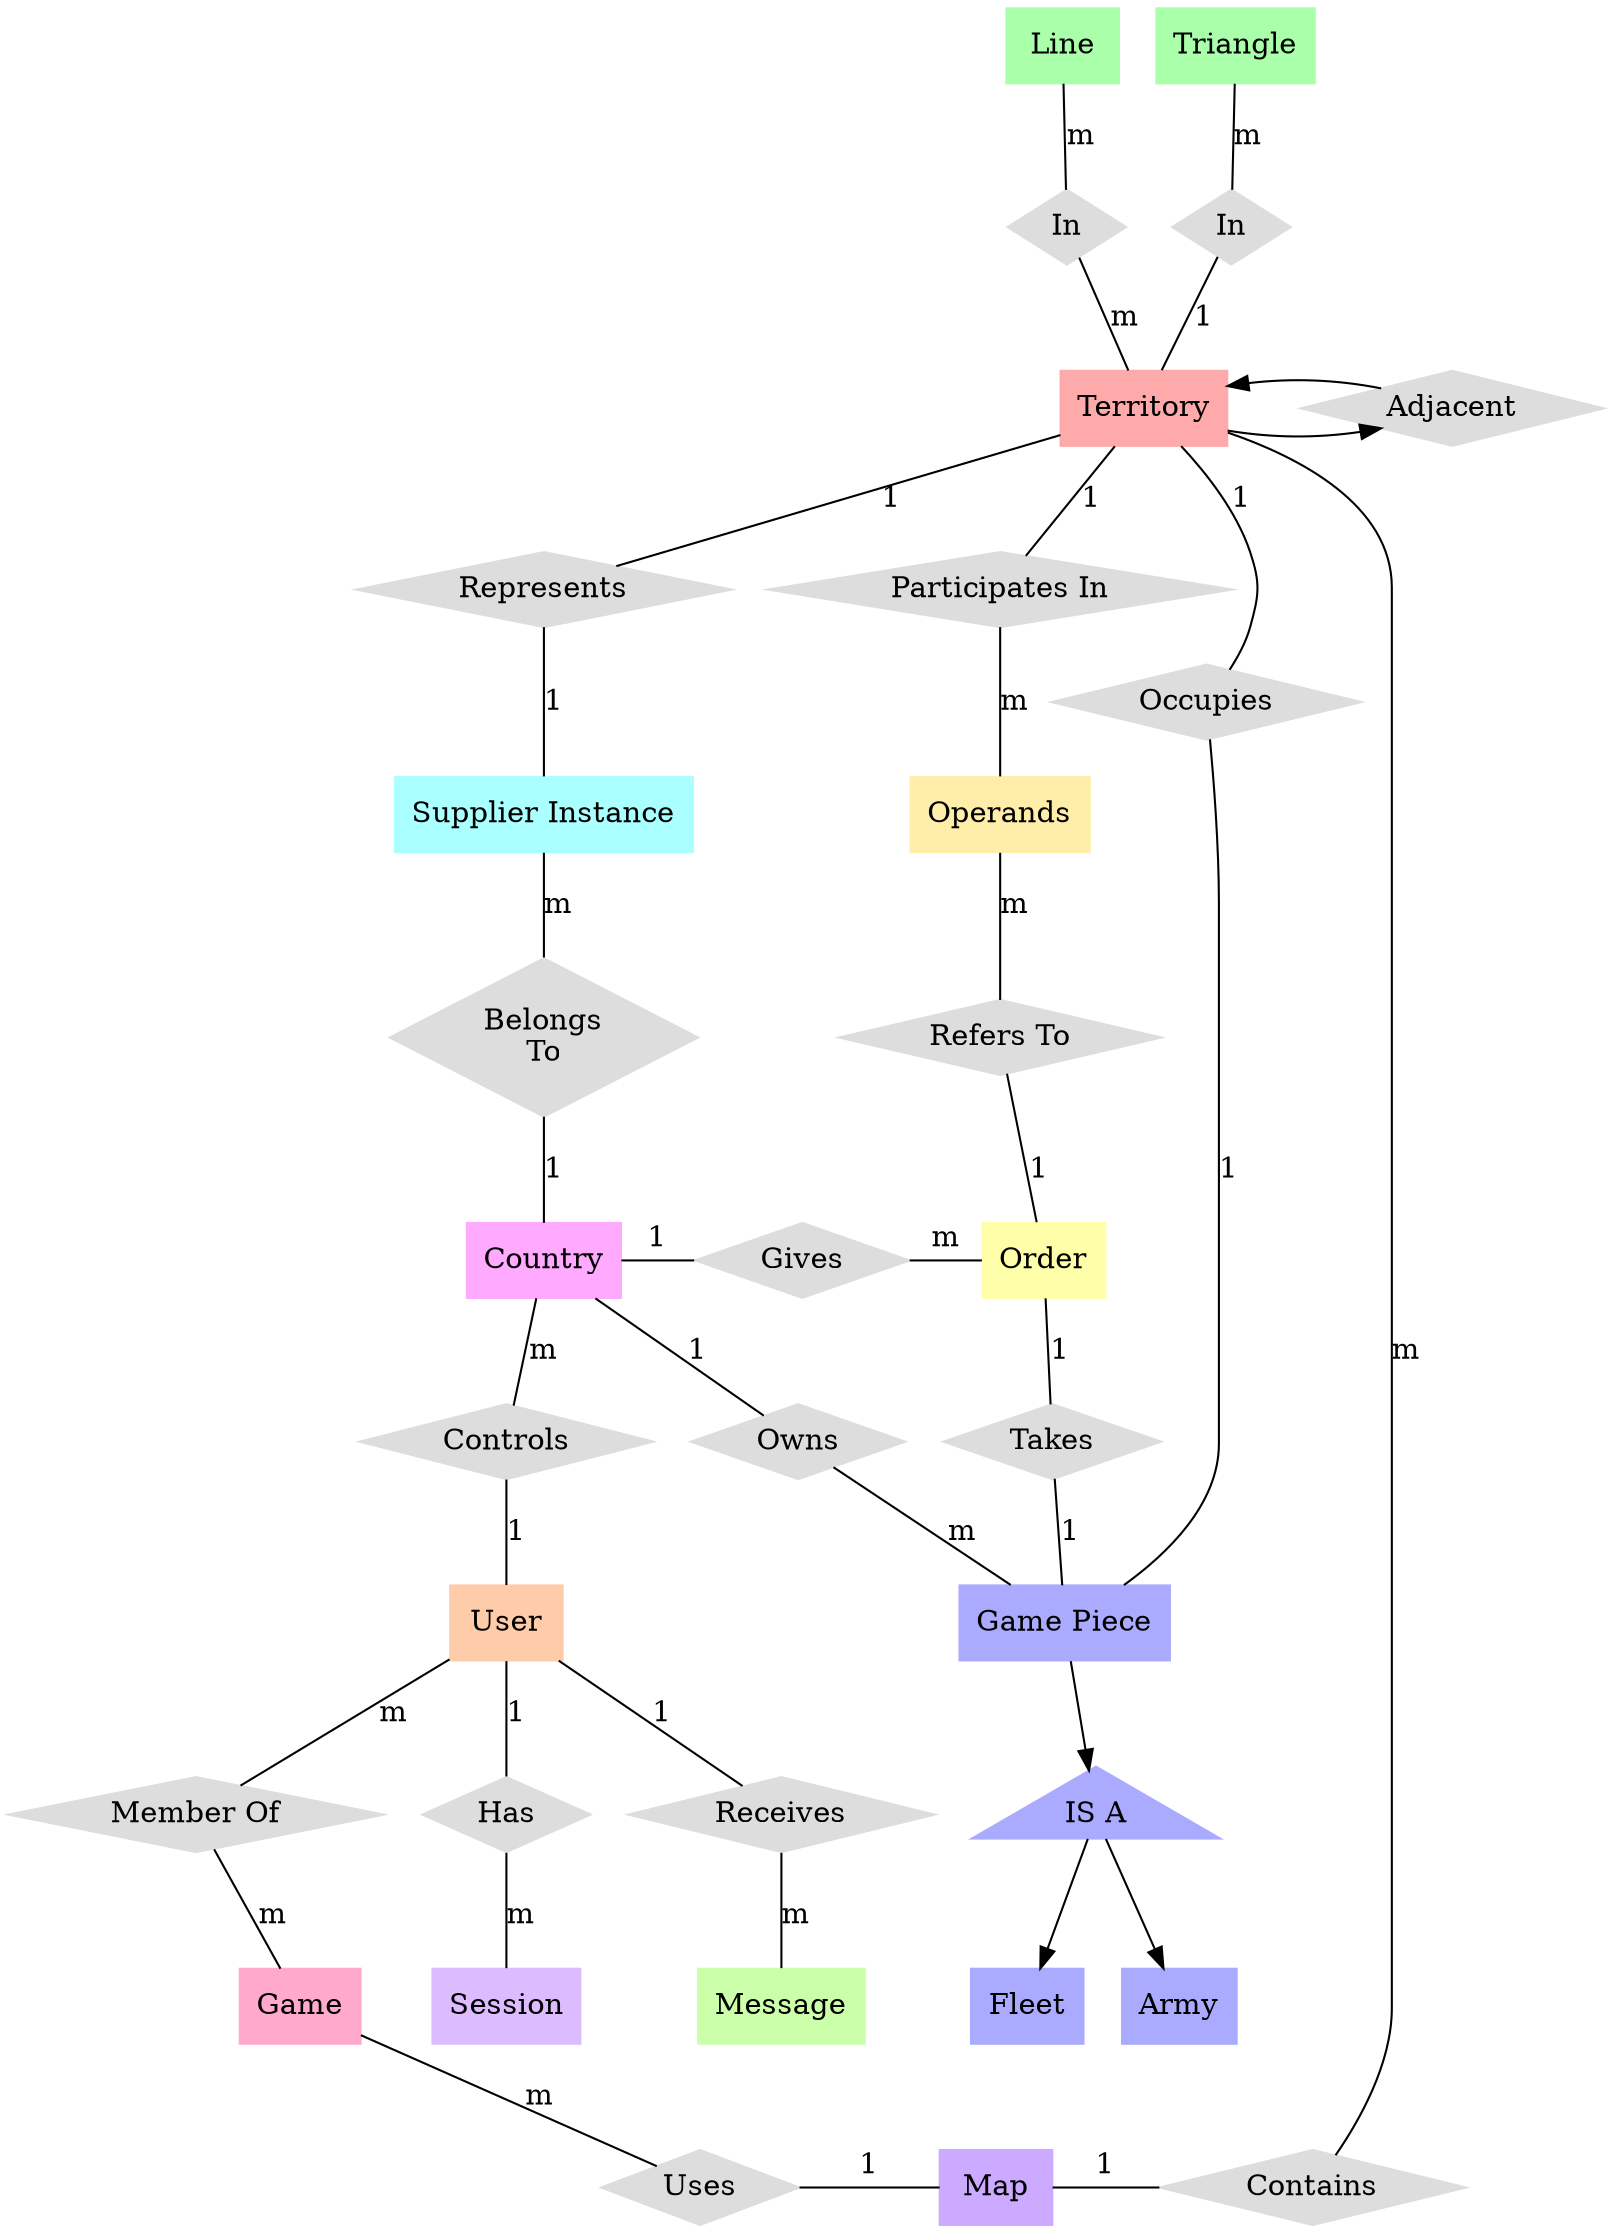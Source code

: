 digraph structs{
    edge[len=2];
    GamePiece[shape=rect, label="Game Piece", style=filled, color="#aaaaff"];
    Game[shape=rect, style=filled, color="#ffaacc"];
    
    Country[shape=rect, style=filled, color="#ffaaff"];
    
    Occupies[shape=diamond, style=filled, color="#dddddd"];
    Takes[shape=diamond, style=filled, color="#dddddd"];
    Gives[shape=diamond, style=filled, color="#dddddd"];
    
    Operands[shape=rect, style=filled, color="#ffeeaa"];
    Order[shape=rect, style=filled, color="#ffffaa"];
    refers_to[label="Refers To", shape=diamond, style=filled, color="#dddddd"];
    
    Map[shape=rect, style=filled, color="#ccaaff"];
    
    Uses[shape=diamond, style=filled, color="#dddddd"];
    UserHasSession[label="Has", shape=diamond, style=filled, color="#dddddd"];
    Session[shape=rect, style=filled, color="#ddbbff"];
    
    LineInTerritory[shape=diamond, style=filled, color="#dddddd", label="In"];
    User[shape=rect, style=filled, color="#ffccaa"];
    Message[shape=rect, style=filled, color="#ccffaa"];
    Receives[shape=diamond, style=filled, color="#dddddd"];
    
    Line[shape=rect, style=filled, color="#aaffaa"];
    Triangle[shape=rect, style=filled, color="#aaffaa"];
    SupplierInstance[label="Supplier Instance", shape=rect, style=filled, color="#aaffff"];
    
    ISA2[label="IS A", shape=triangle, style=filled, color="#aaaaff"];
    Fleet[shape=rect, style=filled, color="#aaaaff"];
    Army[shape=rect, style=filled, color="#aaaaff"];
    
    In[shape=diamond, style=filled, color="#dddddd"];
    Participates[label="Participates In", shape=diamond, style=filled, color="#dddddd"];
    
    belongs_to[label="Belongs\nTo", shape=diamond, style=filled, color="#dddddd"];
    
    Owns[shape=diamond, style=filled, color="#dddddd"];
    Contains[shape=diamond, style=filled, color="#dddddd"];
    SuppInstRepTerr[label="Represents", shape=diamond, style=filled, color="#dddddd"];
    Controls[shape=diamond, style=filled, color="#dddddd"];
    MemberOf[label="Member Of", shape=diamond, style=filled, color="#dddddd"];
    
    Participates;
    Triangle;
    
    {
        rank=same;
        Territory[shape=rect, style=filled, color="#ffaaaa"];
        Adjacent[shape=diamond, style=filled, color="#dddddd"];
    }
    
    {
        rank=same;
        Country;
        Gives;
        Order;
    }
    
    {
        rank=same;
        Map;
        Contains;
        Uses;
    }
    
    edge[label="1", arrowhead=none];
    In->Territory;
    Territory->Occupies->GamePiece;
    Country->Owns;
    Map->Contains;
    Uses->Map;
    belongs_to->Country;
    Controls->User;
    Territory->Participates;
    refers_to->Order;
    Order->Takes;
    Takes->GamePiece
    Territory->SuppInstRepTerr->SupplierInstance
    Country->Gives;
    User->UserHasSession;
    User->Receives;
    
    edge[label="m", arrowhead=none];
    Line->LineInTerritory->Territory
    Triangle->In;
    SupplierInstance->belongs_to;
    Contains->Territory;
    Owns->GamePiece;
    Country->Controls;
    Participates->Operands;
    Operands->refers_to;
    Gives->Order;
    UserHasSession->Session;
    Receives->Message;
    Game->Uses;
    //Game->MemberOf->User;
    User->MemberOf->Game;

    edge[label="", arrowhead=normal];
    Territory->Adjacent;
    Adjacent->Territory;
    GamePiece->ISA2;
    ISA2->Fleet;
    ISA2->Army;
    
    //invisible lines to assist formatting
    edge[label="", color="white"];
}
